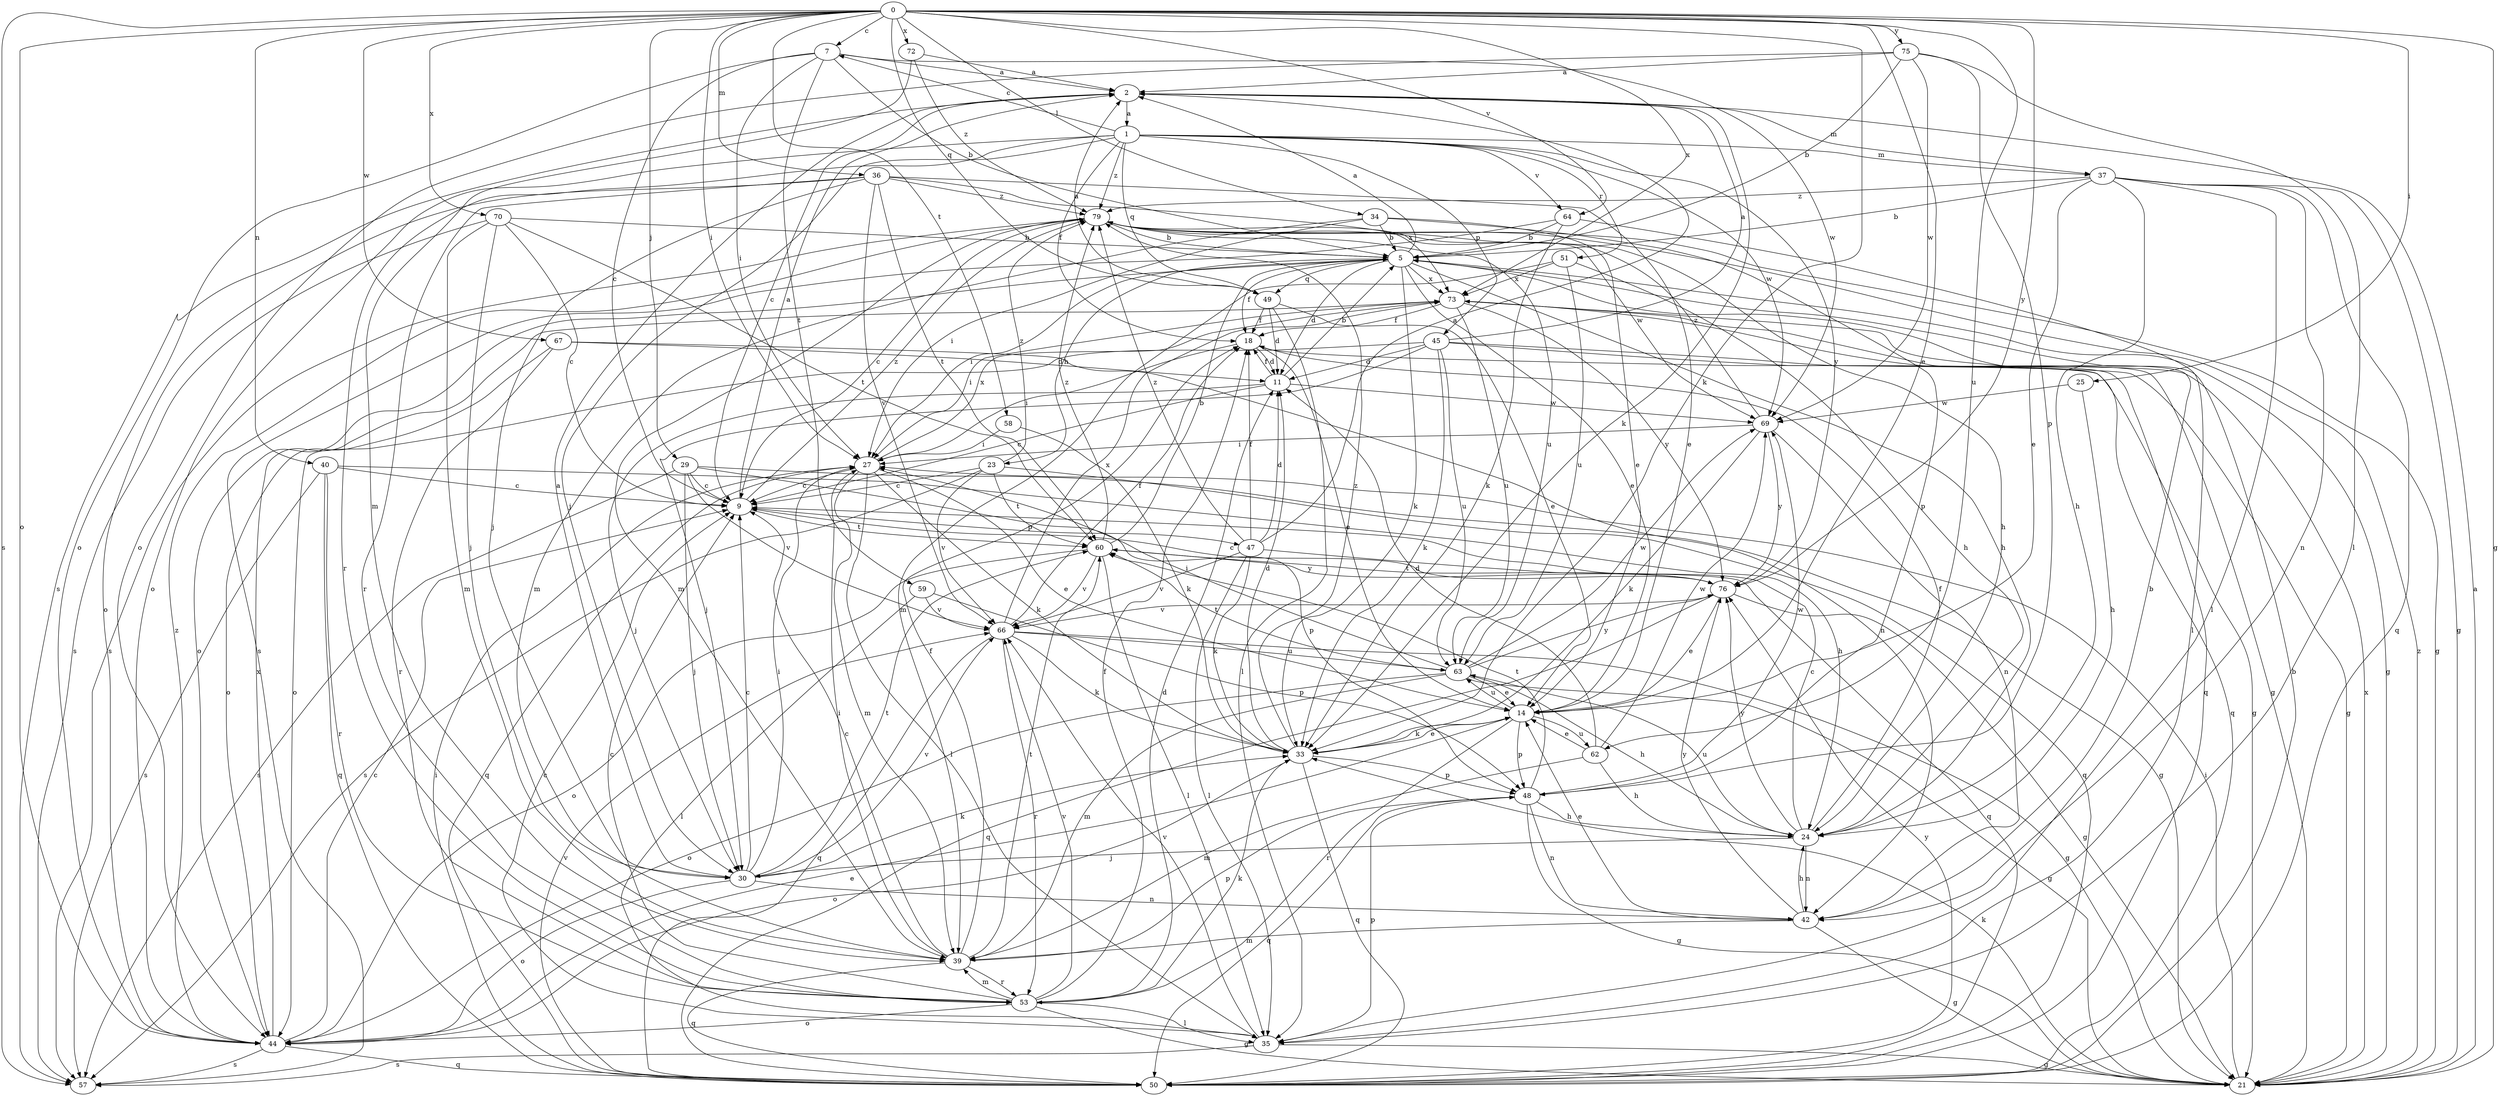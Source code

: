 strict digraph  {
0;
1;
2;
5;
7;
9;
11;
14;
18;
21;
23;
24;
25;
27;
29;
30;
33;
34;
35;
36;
37;
39;
40;
42;
44;
45;
47;
48;
49;
50;
51;
53;
57;
58;
59;
60;
62;
63;
64;
66;
67;
69;
70;
72;
73;
75;
76;
79;
0 -> 7  [label=c];
0 -> 14  [label=e];
0 -> 21  [label=g];
0 -> 25  [label=i];
0 -> 27  [label=i];
0 -> 29  [label=j];
0 -> 33  [label=k];
0 -> 34  [label=l];
0 -> 36  [label=m];
0 -> 40  [label=n];
0 -> 44  [label=o];
0 -> 49  [label=q];
0 -> 57  [label=s];
0 -> 58  [label=t];
0 -> 62  [label=u];
0 -> 64  [label=v];
0 -> 67  [label=w];
0 -> 70  [label=x];
0 -> 72  [label=x];
0 -> 73  [label=x];
0 -> 75  [label=y];
0 -> 76  [label=y];
1 -> 7  [label=c];
1 -> 18  [label=f];
1 -> 30  [label=j];
1 -> 37  [label=m];
1 -> 44  [label=o];
1 -> 45  [label=p];
1 -> 49  [label=q];
1 -> 51  [label=r];
1 -> 53  [label=r];
1 -> 64  [label=v];
1 -> 69  [label=w];
1 -> 76  [label=y];
1 -> 79  [label=z];
2 -> 1  [label=a];
2 -> 9  [label=c];
2 -> 33  [label=k];
2 -> 37  [label=m];
2 -> 57  [label=s];
5 -> 2  [label=a];
5 -> 11  [label=d];
5 -> 14  [label=e];
5 -> 18  [label=f];
5 -> 21  [label=g];
5 -> 23  [label=h];
5 -> 24  [label=h];
5 -> 27  [label=i];
5 -> 33  [label=k];
5 -> 44  [label=o];
5 -> 49  [label=q];
5 -> 73  [label=x];
7 -> 2  [label=a];
7 -> 5  [label=b];
7 -> 9  [label=c];
7 -> 27  [label=i];
7 -> 44  [label=o];
7 -> 59  [label=t];
7 -> 69  [label=w];
9 -> 2  [label=a];
9 -> 47  [label=p];
9 -> 60  [label=t];
9 -> 79  [label=z];
11 -> 5  [label=b];
11 -> 9  [label=c];
11 -> 18  [label=f];
11 -> 30  [label=j];
11 -> 69  [label=w];
14 -> 33  [label=k];
14 -> 48  [label=p];
14 -> 53  [label=r];
14 -> 62  [label=u];
14 -> 63  [label=u];
18 -> 11  [label=d];
18 -> 14  [label=e];
18 -> 21  [label=g];
18 -> 27  [label=i];
21 -> 2  [label=a];
21 -> 27  [label=i];
21 -> 33  [label=k];
21 -> 73  [label=x];
21 -> 79  [label=z];
23 -> 9  [label=c];
23 -> 50  [label=q];
23 -> 57  [label=s];
23 -> 60  [label=t];
23 -> 66  [label=v];
23 -> 79  [label=z];
24 -> 9  [label=c];
24 -> 18  [label=f];
24 -> 30  [label=j];
24 -> 42  [label=n];
24 -> 63  [label=u];
24 -> 76  [label=y];
25 -> 24  [label=h];
25 -> 69  [label=w];
27 -> 9  [label=c];
27 -> 14  [label=e];
27 -> 33  [label=k];
27 -> 35  [label=l];
27 -> 39  [label=m];
27 -> 50  [label=q];
27 -> 73  [label=x];
29 -> 9  [label=c];
29 -> 21  [label=g];
29 -> 30  [label=j];
29 -> 48  [label=p];
29 -> 57  [label=s];
29 -> 66  [label=v];
30 -> 2  [label=a];
30 -> 9  [label=c];
30 -> 27  [label=i];
30 -> 33  [label=k];
30 -> 42  [label=n];
30 -> 44  [label=o];
30 -> 60  [label=t];
30 -> 66  [label=v];
33 -> 11  [label=d];
33 -> 14  [label=e];
33 -> 44  [label=o];
33 -> 48  [label=p];
33 -> 50  [label=q];
33 -> 79  [label=z];
34 -> 5  [label=b];
34 -> 14  [label=e];
34 -> 27  [label=i];
34 -> 39  [label=m];
34 -> 48  [label=p];
35 -> 9  [label=c];
35 -> 21  [label=g];
35 -> 48  [label=p];
35 -> 57  [label=s];
35 -> 66  [label=v];
36 -> 14  [label=e];
36 -> 30  [label=j];
36 -> 44  [label=o];
36 -> 53  [label=r];
36 -> 60  [label=t];
36 -> 66  [label=v];
36 -> 73  [label=x];
36 -> 79  [label=z];
37 -> 5  [label=b];
37 -> 14  [label=e];
37 -> 21  [label=g];
37 -> 24  [label=h];
37 -> 35  [label=l];
37 -> 42  [label=n];
37 -> 50  [label=q];
37 -> 79  [label=z];
39 -> 9  [label=c];
39 -> 18  [label=f];
39 -> 27  [label=i];
39 -> 48  [label=p];
39 -> 50  [label=q];
39 -> 53  [label=r];
39 -> 60  [label=t];
40 -> 9  [label=c];
40 -> 24  [label=h];
40 -> 50  [label=q];
40 -> 53  [label=r];
40 -> 57  [label=s];
42 -> 5  [label=b];
42 -> 14  [label=e];
42 -> 21  [label=g];
42 -> 24  [label=h];
42 -> 39  [label=m];
42 -> 76  [label=y];
44 -> 9  [label=c];
44 -> 14  [label=e];
44 -> 50  [label=q];
44 -> 57  [label=s];
44 -> 73  [label=x];
44 -> 79  [label=z];
45 -> 2  [label=a];
45 -> 11  [label=d];
45 -> 21  [label=g];
45 -> 30  [label=j];
45 -> 33  [label=k];
45 -> 44  [label=o];
45 -> 50  [label=q];
45 -> 63  [label=u];
47 -> 2  [label=a];
47 -> 11  [label=d];
47 -> 18  [label=f];
47 -> 33  [label=k];
47 -> 35  [label=l];
47 -> 50  [label=q];
47 -> 66  [label=v];
47 -> 79  [label=z];
48 -> 21  [label=g];
48 -> 24  [label=h];
48 -> 42  [label=n];
48 -> 50  [label=q];
48 -> 60  [label=t];
48 -> 69  [label=w];
49 -> 2  [label=a];
49 -> 11  [label=d];
49 -> 14  [label=e];
49 -> 18  [label=f];
49 -> 35  [label=l];
50 -> 5  [label=b];
50 -> 27  [label=i];
50 -> 66  [label=v];
50 -> 76  [label=y];
51 -> 24  [label=h];
51 -> 39  [label=m];
51 -> 63  [label=u];
51 -> 73  [label=x];
53 -> 9  [label=c];
53 -> 11  [label=d];
53 -> 18  [label=f];
53 -> 21  [label=g];
53 -> 33  [label=k];
53 -> 35  [label=l];
53 -> 39  [label=m];
53 -> 44  [label=o];
53 -> 66  [label=v];
58 -> 27  [label=i];
58 -> 33  [label=k];
59 -> 35  [label=l];
59 -> 48  [label=p];
59 -> 66  [label=v];
60 -> 5  [label=b];
60 -> 35  [label=l];
60 -> 44  [label=o];
60 -> 66  [label=v];
60 -> 76  [label=y];
60 -> 79  [label=z];
62 -> 11  [label=d];
62 -> 14  [label=e];
62 -> 24  [label=h];
62 -> 39  [label=m];
62 -> 69  [label=w];
63 -> 14  [label=e];
63 -> 21  [label=g];
63 -> 24  [label=h];
63 -> 27  [label=i];
63 -> 39  [label=m];
63 -> 44  [label=o];
63 -> 60  [label=t];
63 -> 69  [label=w];
63 -> 76  [label=y];
64 -> 5  [label=b];
64 -> 33  [label=k];
64 -> 35  [label=l];
64 -> 57  [label=s];
66 -> 18  [label=f];
66 -> 21  [label=g];
66 -> 33  [label=k];
66 -> 50  [label=q];
66 -> 53  [label=r];
66 -> 63  [label=u];
66 -> 73  [label=x];
67 -> 11  [label=d];
67 -> 42  [label=n];
67 -> 44  [label=o];
67 -> 53  [label=r];
69 -> 27  [label=i];
69 -> 33  [label=k];
69 -> 42  [label=n];
69 -> 76  [label=y];
69 -> 79  [label=z];
70 -> 5  [label=b];
70 -> 9  [label=c];
70 -> 30  [label=j];
70 -> 39  [label=m];
70 -> 57  [label=s];
70 -> 60  [label=t];
72 -> 2  [label=a];
72 -> 39  [label=m];
72 -> 79  [label=z];
73 -> 18  [label=f];
73 -> 21  [label=g];
73 -> 27  [label=i];
73 -> 50  [label=q];
73 -> 63  [label=u];
73 -> 76  [label=y];
75 -> 2  [label=a];
75 -> 5  [label=b];
75 -> 35  [label=l];
75 -> 44  [label=o];
75 -> 48  [label=p];
75 -> 69  [label=w];
76 -> 9  [label=c];
76 -> 14  [label=e];
76 -> 21  [label=g];
76 -> 50  [label=q];
76 -> 60  [label=t];
76 -> 66  [label=v];
79 -> 5  [label=b];
79 -> 9  [label=c];
79 -> 21  [label=g];
79 -> 24  [label=h];
79 -> 39  [label=m];
79 -> 57  [label=s];
79 -> 63  [label=u];
79 -> 69  [label=w];
}
